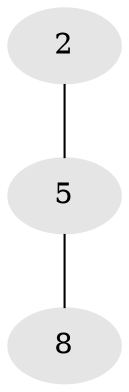 // Generated by graph-tools (version 1.1) at 2025/46/02/15/25 05:46:28]
// undirected, 3 vertices, 2 edges
graph export_dot {
graph [start="1"]
  node [color=gray90,style=filled];
  2 [super="+1+3+4+7+9+20"];
  5 [super="+17"];
  8 [super="+11+13+14+15"];
  2 -- 5;
  5 -- 8;
}
